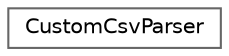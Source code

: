 digraph "Graphical Class Hierarchy"
{
 // LATEX_PDF_SIZE
  bgcolor="transparent";
  edge [fontname=Helvetica,fontsize=10,labelfontname=Helvetica,labelfontsize=10];
  node [fontname=Helvetica,fontsize=10,shape=box,height=0.2,width=0.4];
  rankdir="LR";
  Node0 [label="CustomCsvParser",height=0.2,width=0.4,color="grey40", fillcolor="white", style="filled",URL="$classCustomCsvParser.html",tooltip="Parses a read-only CSV into a usable vector object."];
}
